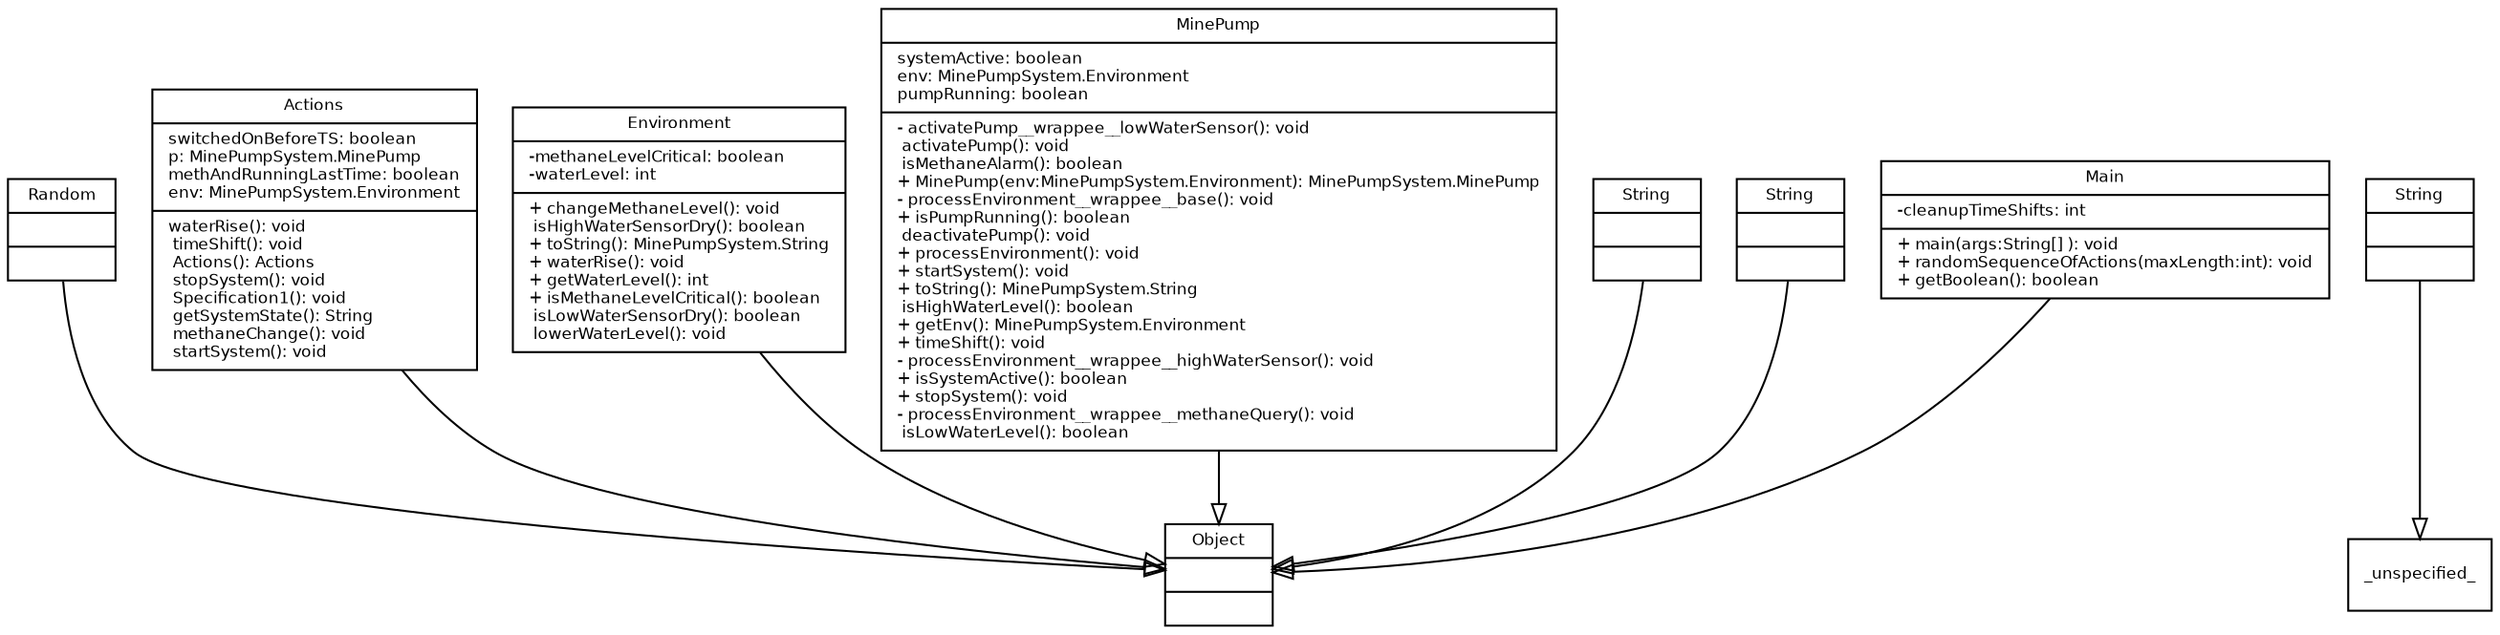 digraph TypeHierarchy { 
        fontname = "Bitstream Vera Sans"
        fontsize = 8

        node [
                  fontname = "Bitstream Vera Sans"
                  fontsize = 8
                  shape = "record"
        ]

        edge [
                  fontname = "Bitstream Vera Sans"
                  fontsize = 8
        ]

        Random [
                  label = "{Random||}"
        ]

        Actions [
                  label = "{Actions|switchedOnBeforeTS: boolean\lp: MinePumpSystem.MinePump\lmethAndRunningLastTime: boolean\lenv: MinePumpSystem.Environment\l| waterRise(): void\l timeShift(): void\l Actions(): Actions\l stopSystem(): void\l Specification1(): void\l getSystemState(): String\l methaneChange(): void\l startSystem(): void\l}"
        ]

        MinePumpSystem_Environment [
                  label = "{Environment|-methaneLevelCritical: boolean\l-waterLevel: int\l|+ changeMethaneLevel(): void\l isHighWaterSensorDry(): boolean\l+ toString(): MinePumpSystem.String\l+ waterRise(): void\l+ getWaterLevel(): int\l+ isMethaneLevelCritical(): boolean\l isLowWaterSensorDry(): boolean\l lowerWaterLevel(): void\l}"
        ]

        MinePumpSystem_MinePump [
                  label = "{MinePump|systemActive: boolean\lenv: MinePumpSystem.Environment\lpumpRunning: boolean\l|- activatePump__wrappee__lowWaterSensor(): void\l activatePump(): void\l isMethaneAlarm(): boolean\l+ MinePump(env:MinePumpSystem.Environment): MinePumpSystem.MinePump\l- processEnvironment__wrappee__base(): void\l+ isPumpRunning(): boolean\l deactivatePump(): void\l+ processEnvironment(): void\l+ startSystem(): void\l+ toString(): MinePumpSystem.String\l isHighWaterLevel(): boolean\l+ getEnv(): MinePumpSystem.Environment\l+ timeShift(): void\l- processEnvironment__wrappee__highWaterSensor(): void\l+ isSystemActive(): boolean\l+ stopSystem(): void\l- processEnvironment__wrappee__methaneQuery(): void\l isLowWaterLevel(): boolean\l}"
        ]

        String [
                  label = "{String||}"
        ]

        java_lang_String [
                  label = "{String||}"
        ]

        java_lang_Object [
                  label = "{Object||}"
        ]

        MinePumpSystem_String [
                  label = "{String||}"
        ]

        Main [
                  label = "{Main|-cleanupTimeShifts: int\l|+ main(args:String[] ): void\l+ randomSequenceOfActions(maxLength:int): void\l+ getBoolean(): boolean\l}"
        ]

        edge [
                  arrowhead = "empty"
                  style = "solid"
                  arrowtail = "none"
        ]

        Random -> java_lang_Object
        Actions -> java_lang_Object
        MinePumpSystem_Environment -> java_lang_Object
        MinePumpSystem_MinePump -> java_lang_Object
        String -> _unspecified_
        java_lang_String -> java_lang_Object
        MinePumpSystem_String -> java_lang_Object
        Main -> java_lang_Object
        edge [
                  arrowhead = "empty"
                  style = "dashed"
                  arrowtail = "none"
        ]

        edge [
                  arrowhead = "normal"
                  style = "solid"
                  arrowtail = "odot"
        ]

}